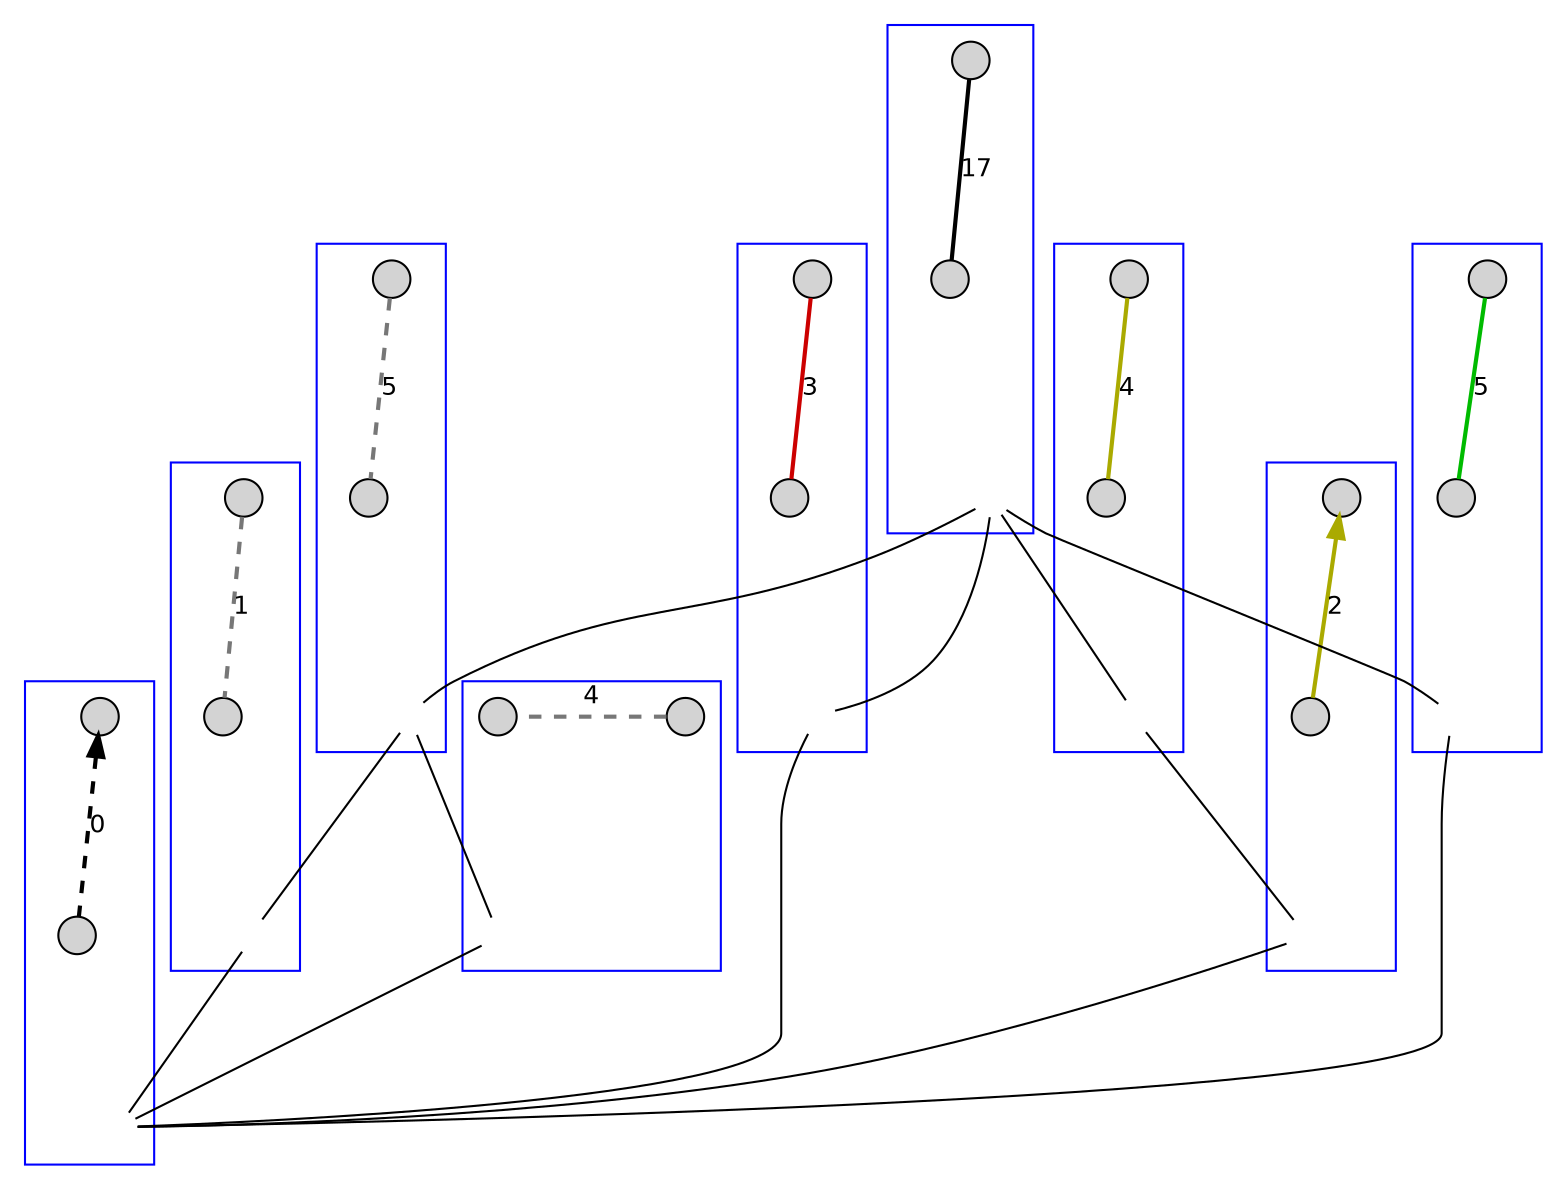 // <Lattice object of 5 atoms 9 concepts 4 coatoms at 0x1095724e0>
digraph Lattice {
	node [label="" shape=circle style=filled width=.25]
	edge [dir=none labeldistance=1.5 minlen=2]
	subgraph cluster_0 {
		color=blue
		c0_start
		c0_end
		c0 [style=invis]
		c0_start -> c0_end [color="" constraint="" dir=back fontname=Helvetica fontsize=12 label=0 pensize=5 penwidth=2 style=dashed]
		c0_start -> c0 [style=invis]
		c0_end -> c0 [style=invis]
	}
	subgraph cluster_1 {
		color=blue
		c1_start
		c1_end
		c1 [style=invis]
		c1_start -> c1_end [color="#777777" constraint=true fontname=Helvetica fontsize=12 label=1 pensize=5 penwidth=2 style=dashed]
		c1_start -> c1 [style=invis]
		c1_end -> c1 [style=invis]
	}
	c1 -> c0
	subgraph cluster_2 {
		color=blue
		c2_start
		c2_end
		c2 [style=invis]
		c2_start -> c2_end [color="#AAAA00" dir=back fontname=Helvetica fontsize=12 label=2 pensize=5 penwidth=2]
		c2_start -> c2 [style=invis]
		c2_end -> c2 [style=invis]
	}
	c2 -> c0
	subgraph cluster_3 {
		color=blue
		c3_start
		c3_end
		c3 [style=invis]
		c3_start -> c3_end [color="#CC0000" fontname=Helvetica fontsize=12 label=3 pensize=5 penwidth=2]
		c3_start -> c3 [style=invis]
		c3_end -> c3 [style=invis]
	}
	c3 -> c0
	subgraph cluster_4 {
		color=blue
		c4_start
		c4_end
		c4 [style=invis]
		c4_start -> c4_end [color="#AAAA00" fontname=Helvetica fontsize=12 label=4 pensize=5 penwidth=2]
		c4_start -> c4 [style=invis]
		c4_end -> c4 [style=invis]
	}
	c4 -> c2
	subgraph cluster_5 {
		color=blue
		c5_start
		c5_end
		c5 [style=invis]
		c5_start -> c5_end [color="#777777" constraint=false fontname=Helvetica fontsize=12 label=4 pensize=5 penwidth=2 style=dashed]
		c5_start -> c5 [style=invis]
		c5_end -> c5 [style=invis]
	}
	c5 -> c0
	subgraph cluster_6 {
		color=blue
		c6_start
		c6_end
		c6 [style=invis]
		c6_start -> c6_end [color="#777777" fontname=Helvetica fontsize=12 label=5 pensize=5 penwidth=2 style=dashed]
		c6_start -> c6 [style=invis]
		c6_end -> c6 [style=invis]
	}
	c6 -> c1
	c6 -> c5
	subgraph cluster_7 {
		color=blue
		c7_start
		c7_end
		c7 [style=invis]
		c7_start -> c7_end [color="#00BB00" fontname=Helvetica fontsize=12 label=5 pensize=5 penwidth=2]
		c7_start -> c7 [style=invis]
		c7_end -> c7 [style=invis]
	}
	c7 -> c0
	subgraph cluster_8 {
		color=blue
		c8_start
		c8_end
		c8 [style=invis]
		c8_start -> c8_end [fontname=Helvetica fontsize=12 label=17 pensize=5 penwidth=2]
		c8_start -> c8 [style=invis]
		c8_end -> c8 [style=invis]
	}
	c8 -> c3
	c8 -> c4
	c8 -> c6
	c8 -> c7
}
